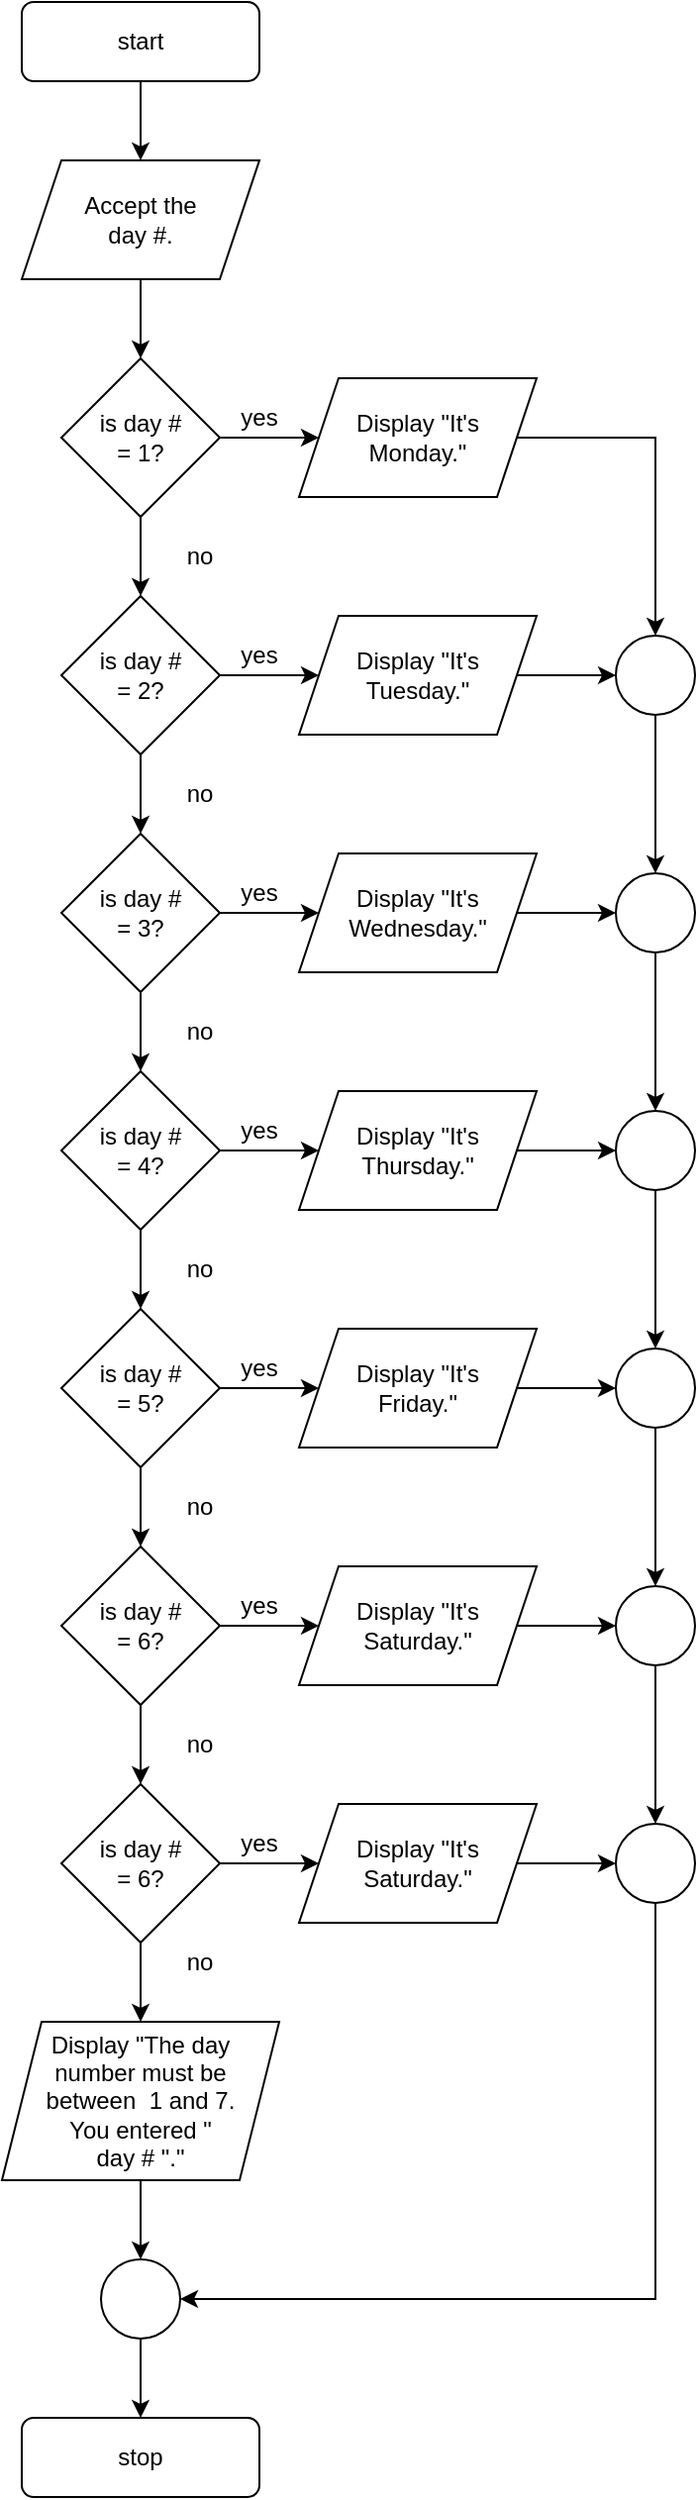 <mxfile version="13.7.6" type="device"><diagram id="C5RBs43oDa-KdzZeNtuy" name="Page-1"><mxGraphModel dx="868" dy="450" grid="1" gridSize="10" guides="1" tooltips="1" connect="1" arrows="1" fold="1" page="1" pageScale="1" pageWidth="827" pageHeight="1169" math="0" shadow="0"><root><mxCell id="WIyWlLk6GJQsqaUBKTNV-0"/><mxCell id="WIyWlLk6GJQsqaUBKTNV-1" parent="WIyWlLk6GJQsqaUBKTNV-0"/><mxCell id="gGLM_dUuAGosPenIIIuE-23" style="edgeStyle=orthogonalEdgeStyle;rounded=0;orthogonalLoop=1;jettySize=auto;html=1;entryX=0.5;entryY=0;entryDx=0;entryDy=0;" edge="1" parent="WIyWlLk6GJQsqaUBKTNV-1" source="WIyWlLk6GJQsqaUBKTNV-3" target="gGLM_dUuAGosPenIIIuE-4"><mxGeometry relative="1" as="geometry"/></mxCell><mxCell id="WIyWlLk6GJQsqaUBKTNV-3" value="start" style="rounded=1;whiteSpace=wrap;html=1;fontSize=12;glass=0;strokeWidth=1;shadow=0;" parent="WIyWlLk6GJQsqaUBKTNV-1" vertex="1"><mxGeometry x="160" y="200" width="120" height="40" as="geometry"/></mxCell><mxCell id="gGLM_dUuAGosPenIIIuE-8" style="edgeStyle=orthogonalEdgeStyle;rounded=0;orthogonalLoop=1;jettySize=auto;html=1;" edge="1" parent="WIyWlLk6GJQsqaUBKTNV-1" source="gGLM_dUuAGosPenIIIuE-4" target="gGLM_dUuAGosPenIIIuE-5"><mxGeometry relative="1" as="geometry"/></mxCell><mxCell id="gGLM_dUuAGosPenIIIuE-4" value="Accept the&lt;br&gt;day #." style="shape=parallelogram;perimeter=parallelogramPerimeter;whiteSpace=wrap;html=1;fixedSize=1;" vertex="1" parent="WIyWlLk6GJQsqaUBKTNV-1"><mxGeometry x="160" y="280" width="120" height="60" as="geometry"/></mxCell><mxCell id="gGLM_dUuAGosPenIIIuE-9" style="edgeStyle=orthogonalEdgeStyle;rounded=0;orthogonalLoop=1;jettySize=auto;html=1;entryX=0;entryY=0.5;entryDx=0;entryDy=0;" edge="1" parent="WIyWlLk6GJQsqaUBKTNV-1" source="gGLM_dUuAGosPenIIIuE-5" target="gGLM_dUuAGosPenIIIuE-7"><mxGeometry relative="1" as="geometry"/></mxCell><mxCell id="gGLM_dUuAGosPenIIIuE-15" style="edgeStyle=orthogonalEdgeStyle;rounded=0;orthogonalLoop=1;jettySize=auto;html=1;entryX=0.5;entryY=0;entryDx=0;entryDy=0;" edge="1" parent="WIyWlLk6GJQsqaUBKTNV-1" source="gGLM_dUuAGosPenIIIuE-5" target="gGLM_dUuAGosPenIIIuE-12"><mxGeometry relative="1" as="geometry"/></mxCell><mxCell id="gGLM_dUuAGosPenIIIuE-5" value="is day #&lt;br&gt;= 1?" style="rhombus;whiteSpace=wrap;html=1;" vertex="1" parent="WIyWlLk6GJQsqaUBKTNV-1"><mxGeometry x="180" y="380" width="80" height="80" as="geometry"/></mxCell><mxCell id="gGLM_dUuAGosPenIIIuE-55" style="edgeStyle=orthogonalEdgeStyle;rounded=0;orthogonalLoop=1;jettySize=auto;html=1;entryX=0.5;entryY=0;entryDx=0;entryDy=0;" edge="1" parent="WIyWlLk6GJQsqaUBKTNV-1" source="gGLM_dUuAGosPenIIIuE-7" target="gGLM_dUuAGosPenIIIuE-52"><mxGeometry relative="1" as="geometry"/></mxCell><mxCell id="gGLM_dUuAGosPenIIIuE-7" value="Display &quot;It's&lt;br&gt;Monday.&quot;" style="shape=parallelogram;perimeter=parallelogramPerimeter;whiteSpace=wrap;html=1;fixedSize=1;" vertex="1" parent="WIyWlLk6GJQsqaUBKTNV-1"><mxGeometry x="300" y="390" width="120" height="60" as="geometry"/></mxCell><mxCell id="gGLM_dUuAGosPenIIIuE-10" value="yes" style="text;html=1;strokeColor=none;fillColor=none;align=center;verticalAlign=middle;whiteSpace=wrap;rounded=0;" vertex="1" parent="WIyWlLk6GJQsqaUBKTNV-1"><mxGeometry x="260" y="400" width="40" height="20" as="geometry"/></mxCell><mxCell id="gGLM_dUuAGosPenIIIuE-11" style="edgeStyle=orthogonalEdgeStyle;rounded=0;orthogonalLoop=1;jettySize=auto;html=1;entryX=0;entryY=0.5;entryDx=0;entryDy=0;" edge="1" parent="WIyWlLk6GJQsqaUBKTNV-1" source="gGLM_dUuAGosPenIIIuE-12" target="gGLM_dUuAGosPenIIIuE-13"><mxGeometry relative="1" as="geometry"/></mxCell><mxCell id="gGLM_dUuAGosPenIIIuE-22" style="edgeStyle=orthogonalEdgeStyle;rounded=0;orthogonalLoop=1;jettySize=auto;html=1;entryX=0.5;entryY=0;entryDx=0;entryDy=0;" edge="1" parent="WIyWlLk6GJQsqaUBKTNV-1" source="gGLM_dUuAGosPenIIIuE-12" target="gGLM_dUuAGosPenIIIuE-18"><mxGeometry relative="1" as="geometry"/></mxCell><mxCell id="gGLM_dUuAGosPenIIIuE-12" value="is day #&lt;br&gt;= 2?" style="rhombus;whiteSpace=wrap;html=1;" vertex="1" parent="WIyWlLk6GJQsqaUBKTNV-1"><mxGeometry x="180" y="500" width="80" height="80" as="geometry"/></mxCell><mxCell id="gGLM_dUuAGosPenIIIuE-56" style="edgeStyle=orthogonalEdgeStyle;rounded=0;orthogonalLoop=1;jettySize=auto;html=1;entryX=0;entryY=0.5;entryDx=0;entryDy=0;" edge="1" parent="WIyWlLk6GJQsqaUBKTNV-1" source="gGLM_dUuAGosPenIIIuE-13" target="gGLM_dUuAGosPenIIIuE-52"><mxGeometry relative="1" as="geometry"/></mxCell><mxCell id="gGLM_dUuAGosPenIIIuE-13" value="Display &quot;It's&lt;br&gt;Tuesday.&quot;" style="shape=parallelogram;perimeter=parallelogramPerimeter;whiteSpace=wrap;html=1;fixedSize=1;" vertex="1" parent="WIyWlLk6GJQsqaUBKTNV-1"><mxGeometry x="300" y="510" width="120" height="60" as="geometry"/></mxCell><mxCell id="gGLM_dUuAGosPenIIIuE-14" value="yes" style="text;html=1;strokeColor=none;fillColor=none;align=center;verticalAlign=middle;whiteSpace=wrap;rounded=0;" vertex="1" parent="WIyWlLk6GJQsqaUBKTNV-1"><mxGeometry x="260" y="520" width="40" height="20" as="geometry"/></mxCell><mxCell id="gGLM_dUuAGosPenIIIuE-16" value="no" style="text;html=1;strokeColor=none;fillColor=none;align=center;verticalAlign=middle;whiteSpace=wrap;rounded=0;" vertex="1" parent="WIyWlLk6GJQsqaUBKTNV-1"><mxGeometry x="230" y="470" width="40" height="20" as="geometry"/></mxCell><mxCell id="gGLM_dUuAGosPenIIIuE-17" style="edgeStyle=orthogonalEdgeStyle;rounded=0;orthogonalLoop=1;jettySize=auto;html=1;entryX=0;entryY=0.5;entryDx=0;entryDy=0;" edge="1" parent="WIyWlLk6GJQsqaUBKTNV-1" source="gGLM_dUuAGosPenIIIuE-18" target="gGLM_dUuAGosPenIIIuE-19"><mxGeometry relative="1" as="geometry"/></mxCell><mxCell id="gGLM_dUuAGosPenIIIuE-29" style="edgeStyle=orthogonalEdgeStyle;rounded=0;orthogonalLoop=1;jettySize=auto;html=1;entryX=0.5;entryY=0;entryDx=0;entryDy=0;" edge="1" parent="WIyWlLk6GJQsqaUBKTNV-1" source="gGLM_dUuAGosPenIIIuE-18" target="gGLM_dUuAGosPenIIIuE-25"><mxGeometry relative="1" as="geometry"/></mxCell><mxCell id="gGLM_dUuAGosPenIIIuE-18" value="is day #&lt;br&gt;= 3?" style="rhombus;whiteSpace=wrap;html=1;" vertex="1" parent="WIyWlLk6GJQsqaUBKTNV-1"><mxGeometry x="180" y="620" width="80" height="80" as="geometry"/></mxCell><mxCell id="gGLM_dUuAGosPenIIIuE-58" style="edgeStyle=orthogonalEdgeStyle;rounded=0;orthogonalLoop=1;jettySize=auto;html=1;entryX=0;entryY=0.5;entryDx=0;entryDy=0;" edge="1" parent="WIyWlLk6GJQsqaUBKTNV-1" source="gGLM_dUuAGosPenIIIuE-19" target="gGLM_dUuAGosPenIIIuE-57"><mxGeometry relative="1" as="geometry"/></mxCell><mxCell id="gGLM_dUuAGosPenIIIuE-19" value="Display &quot;It's&lt;br&gt;Wednesday.&quot;" style="shape=parallelogram;perimeter=parallelogramPerimeter;whiteSpace=wrap;html=1;fixedSize=1;" vertex="1" parent="WIyWlLk6GJQsqaUBKTNV-1"><mxGeometry x="300" y="630" width="120" height="60" as="geometry"/></mxCell><mxCell id="gGLM_dUuAGosPenIIIuE-20" value="yes" style="text;html=1;strokeColor=none;fillColor=none;align=center;verticalAlign=middle;whiteSpace=wrap;rounded=0;" vertex="1" parent="WIyWlLk6GJQsqaUBKTNV-1"><mxGeometry x="260" y="640" width="40" height="20" as="geometry"/></mxCell><mxCell id="gGLM_dUuAGosPenIIIuE-21" value="no" style="text;html=1;strokeColor=none;fillColor=none;align=center;verticalAlign=middle;whiteSpace=wrap;rounded=0;" vertex="1" parent="WIyWlLk6GJQsqaUBKTNV-1"><mxGeometry x="230" y="590" width="40" height="20" as="geometry"/></mxCell><mxCell id="gGLM_dUuAGosPenIIIuE-24" style="edgeStyle=orthogonalEdgeStyle;rounded=0;orthogonalLoop=1;jettySize=auto;html=1;entryX=0;entryY=0.5;entryDx=0;entryDy=0;" edge="1" parent="WIyWlLk6GJQsqaUBKTNV-1" source="gGLM_dUuAGosPenIIIuE-25" target="gGLM_dUuAGosPenIIIuE-26"><mxGeometry relative="1" as="geometry"/></mxCell><mxCell id="gGLM_dUuAGosPenIIIuE-35" style="edgeStyle=orthogonalEdgeStyle;rounded=0;orthogonalLoop=1;jettySize=auto;html=1;entryX=0.5;entryY=0;entryDx=0;entryDy=0;" edge="1" parent="WIyWlLk6GJQsqaUBKTNV-1" source="gGLM_dUuAGosPenIIIuE-25" target="gGLM_dUuAGosPenIIIuE-31"><mxGeometry relative="1" as="geometry"/></mxCell><mxCell id="gGLM_dUuAGosPenIIIuE-25" value="is day #&lt;br&gt;= 4?" style="rhombus;whiteSpace=wrap;html=1;" vertex="1" parent="WIyWlLk6GJQsqaUBKTNV-1"><mxGeometry x="180" y="740" width="80" height="80" as="geometry"/></mxCell><mxCell id="gGLM_dUuAGosPenIIIuE-61" style="edgeStyle=orthogonalEdgeStyle;rounded=0;orthogonalLoop=1;jettySize=auto;html=1;entryX=0;entryY=0.5;entryDx=0;entryDy=0;" edge="1" parent="WIyWlLk6GJQsqaUBKTNV-1" source="gGLM_dUuAGosPenIIIuE-26" target="gGLM_dUuAGosPenIIIuE-60"><mxGeometry relative="1" as="geometry"/></mxCell><mxCell id="gGLM_dUuAGosPenIIIuE-26" value="Display &quot;It's&lt;br&gt;Thursday.&quot;" style="shape=parallelogram;perimeter=parallelogramPerimeter;whiteSpace=wrap;html=1;fixedSize=1;" vertex="1" parent="WIyWlLk6GJQsqaUBKTNV-1"><mxGeometry x="300" y="750" width="120" height="60" as="geometry"/></mxCell><mxCell id="gGLM_dUuAGosPenIIIuE-27" value="yes" style="text;html=1;strokeColor=none;fillColor=none;align=center;verticalAlign=middle;whiteSpace=wrap;rounded=0;" vertex="1" parent="WIyWlLk6GJQsqaUBKTNV-1"><mxGeometry x="260" y="760" width="40" height="20" as="geometry"/></mxCell><mxCell id="gGLM_dUuAGosPenIIIuE-28" value="no" style="text;html=1;strokeColor=none;fillColor=none;align=center;verticalAlign=middle;whiteSpace=wrap;rounded=0;" vertex="1" parent="WIyWlLk6GJQsqaUBKTNV-1"><mxGeometry x="230" y="710" width="40" height="20" as="geometry"/></mxCell><mxCell id="gGLM_dUuAGosPenIIIuE-30" style="edgeStyle=orthogonalEdgeStyle;rounded=0;orthogonalLoop=1;jettySize=auto;html=1;entryX=0;entryY=0.5;entryDx=0;entryDy=0;" edge="1" parent="WIyWlLk6GJQsqaUBKTNV-1" source="gGLM_dUuAGosPenIIIuE-31" target="gGLM_dUuAGosPenIIIuE-32"><mxGeometry relative="1" as="geometry"/></mxCell><mxCell id="gGLM_dUuAGosPenIIIuE-41" style="edgeStyle=orthogonalEdgeStyle;rounded=0;orthogonalLoop=1;jettySize=auto;html=1;entryX=0.5;entryY=0;entryDx=0;entryDy=0;" edge="1" parent="WIyWlLk6GJQsqaUBKTNV-1" source="gGLM_dUuAGosPenIIIuE-31" target="gGLM_dUuAGosPenIIIuE-37"><mxGeometry relative="1" as="geometry"/></mxCell><mxCell id="gGLM_dUuAGosPenIIIuE-31" value="is day #&lt;br&gt;= 5?" style="rhombus;whiteSpace=wrap;html=1;" vertex="1" parent="WIyWlLk6GJQsqaUBKTNV-1"><mxGeometry x="180" y="860" width="80" height="80" as="geometry"/></mxCell><mxCell id="gGLM_dUuAGosPenIIIuE-65" style="edgeStyle=orthogonalEdgeStyle;rounded=0;orthogonalLoop=1;jettySize=auto;html=1;entryX=0;entryY=0.5;entryDx=0;entryDy=0;" edge="1" parent="WIyWlLk6GJQsqaUBKTNV-1" source="gGLM_dUuAGosPenIIIuE-32" target="gGLM_dUuAGosPenIIIuE-63"><mxGeometry relative="1" as="geometry"/></mxCell><mxCell id="gGLM_dUuAGosPenIIIuE-32" value="Display &quot;It's&lt;br&gt;Friday.&quot;" style="shape=parallelogram;perimeter=parallelogramPerimeter;whiteSpace=wrap;html=1;fixedSize=1;" vertex="1" parent="WIyWlLk6GJQsqaUBKTNV-1"><mxGeometry x="300" y="870" width="120" height="60" as="geometry"/></mxCell><mxCell id="gGLM_dUuAGosPenIIIuE-33" value="yes" style="text;html=1;strokeColor=none;fillColor=none;align=center;verticalAlign=middle;whiteSpace=wrap;rounded=0;" vertex="1" parent="WIyWlLk6GJQsqaUBKTNV-1"><mxGeometry x="260" y="880" width="40" height="20" as="geometry"/></mxCell><mxCell id="gGLM_dUuAGosPenIIIuE-34" value="no" style="text;html=1;strokeColor=none;fillColor=none;align=center;verticalAlign=middle;whiteSpace=wrap;rounded=0;" vertex="1" parent="WIyWlLk6GJQsqaUBKTNV-1"><mxGeometry x="230" y="830" width="40" height="20" as="geometry"/></mxCell><mxCell id="gGLM_dUuAGosPenIIIuE-36" style="edgeStyle=orthogonalEdgeStyle;rounded=0;orthogonalLoop=1;jettySize=auto;html=1;entryX=0;entryY=0.5;entryDx=0;entryDy=0;" edge="1" parent="WIyWlLk6GJQsqaUBKTNV-1" source="gGLM_dUuAGosPenIIIuE-37" target="gGLM_dUuAGosPenIIIuE-38"><mxGeometry relative="1" as="geometry"/></mxCell><mxCell id="gGLM_dUuAGosPenIIIuE-47" style="edgeStyle=orthogonalEdgeStyle;rounded=0;orthogonalLoop=1;jettySize=auto;html=1;entryX=0.5;entryY=0;entryDx=0;entryDy=0;" edge="1" parent="WIyWlLk6GJQsqaUBKTNV-1" source="gGLM_dUuAGosPenIIIuE-37" target="gGLM_dUuAGosPenIIIuE-43"><mxGeometry relative="1" as="geometry"/></mxCell><mxCell id="gGLM_dUuAGosPenIIIuE-37" value="is day #&lt;br&gt;= 6?" style="rhombus;whiteSpace=wrap;html=1;" vertex="1" parent="WIyWlLk6GJQsqaUBKTNV-1"><mxGeometry x="180" y="980" width="80" height="80" as="geometry"/></mxCell><mxCell id="gGLM_dUuAGosPenIIIuE-67" style="edgeStyle=orthogonalEdgeStyle;rounded=0;orthogonalLoop=1;jettySize=auto;html=1;entryX=0;entryY=0.5;entryDx=0;entryDy=0;" edge="1" parent="WIyWlLk6GJQsqaUBKTNV-1" source="gGLM_dUuAGosPenIIIuE-38" target="gGLM_dUuAGosPenIIIuE-66"><mxGeometry relative="1" as="geometry"/></mxCell><mxCell id="gGLM_dUuAGosPenIIIuE-38" value="Display &quot;It's&lt;br&gt;Saturday.&quot;" style="shape=parallelogram;perimeter=parallelogramPerimeter;whiteSpace=wrap;html=1;fixedSize=1;" vertex="1" parent="WIyWlLk6GJQsqaUBKTNV-1"><mxGeometry x="300" y="990" width="120" height="60" as="geometry"/></mxCell><mxCell id="gGLM_dUuAGosPenIIIuE-39" value="yes" style="text;html=1;strokeColor=none;fillColor=none;align=center;verticalAlign=middle;whiteSpace=wrap;rounded=0;" vertex="1" parent="WIyWlLk6GJQsqaUBKTNV-1"><mxGeometry x="260" y="1000" width="40" height="20" as="geometry"/></mxCell><mxCell id="gGLM_dUuAGosPenIIIuE-40" value="no" style="text;html=1;strokeColor=none;fillColor=none;align=center;verticalAlign=middle;whiteSpace=wrap;rounded=0;" vertex="1" parent="WIyWlLk6GJQsqaUBKTNV-1"><mxGeometry x="230" y="950" width="40" height="20" as="geometry"/></mxCell><mxCell id="gGLM_dUuAGosPenIIIuE-42" style="edgeStyle=orthogonalEdgeStyle;rounded=0;orthogonalLoop=1;jettySize=auto;html=1;entryX=0;entryY=0.5;entryDx=0;entryDy=0;" edge="1" parent="WIyWlLk6GJQsqaUBKTNV-1" source="gGLM_dUuAGosPenIIIuE-43" target="gGLM_dUuAGosPenIIIuE-44"><mxGeometry relative="1" as="geometry"/></mxCell><mxCell id="gGLM_dUuAGosPenIIIuE-49" style="edgeStyle=orthogonalEdgeStyle;rounded=0;orthogonalLoop=1;jettySize=auto;html=1;entryX=0.5;entryY=0;entryDx=0;entryDy=0;" edge="1" parent="WIyWlLk6GJQsqaUBKTNV-1" source="gGLM_dUuAGosPenIIIuE-43" target="gGLM_dUuAGosPenIIIuE-48"><mxGeometry relative="1" as="geometry"/></mxCell><mxCell id="gGLM_dUuAGosPenIIIuE-43" value="is day #&lt;br&gt;= 6?" style="rhombus;whiteSpace=wrap;html=1;" vertex="1" parent="WIyWlLk6GJQsqaUBKTNV-1"><mxGeometry x="180" y="1100" width="80" height="80" as="geometry"/></mxCell><mxCell id="gGLM_dUuAGosPenIIIuE-70" style="edgeStyle=orthogonalEdgeStyle;rounded=0;orthogonalLoop=1;jettySize=auto;html=1;entryX=0;entryY=0.5;entryDx=0;entryDy=0;" edge="1" parent="WIyWlLk6GJQsqaUBKTNV-1" source="gGLM_dUuAGosPenIIIuE-44" target="gGLM_dUuAGosPenIIIuE-69"><mxGeometry relative="1" as="geometry"/></mxCell><mxCell id="gGLM_dUuAGosPenIIIuE-44" value="Display &quot;It's&lt;br&gt;Saturday.&quot;" style="shape=parallelogram;perimeter=parallelogramPerimeter;whiteSpace=wrap;html=1;fixedSize=1;" vertex="1" parent="WIyWlLk6GJQsqaUBKTNV-1"><mxGeometry x="300" y="1110" width="120" height="60" as="geometry"/></mxCell><mxCell id="gGLM_dUuAGosPenIIIuE-45" value="yes" style="text;html=1;strokeColor=none;fillColor=none;align=center;verticalAlign=middle;whiteSpace=wrap;rounded=0;" vertex="1" parent="WIyWlLk6GJQsqaUBKTNV-1"><mxGeometry x="260" y="1120" width="40" height="20" as="geometry"/></mxCell><mxCell id="gGLM_dUuAGosPenIIIuE-46" value="no" style="text;html=1;strokeColor=none;fillColor=none;align=center;verticalAlign=middle;whiteSpace=wrap;rounded=0;" vertex="1" parent="WIyWlLk6GJQsqaUBKTNV-1"><mxGeometry x="230" y="1070" width="40" height="20" as="geometry"/></mxCell><mxCell id="gGLM_dUuAGosPenIIIuE-51" style="edgeStyle=orthogonalEdgeStyle;rounded=0;orthogonalLoop=1;jettySize=auto;html=1;entryX=0.5;entryY=0;entryDx=0;entryDy=0;" edge="1" parent="WIyWlLk6GJQsqaUBKTNV-1" source="gGLM_dUuAGosPenIIIuE-48" target="gGLM_dUuAGosPenIIIuE-50"><mxGeometry relative="1" as="geometry"/></mxCell><mxCell id="gGLM_dUuAGosPenIIIuE-48" value="Display &quot;The day&lt;br&gt;number must be&lt;br&gt;between&amp;nbsp;&amp;nbsp;1 and&amp;nbsp;7.&lt;br&gt;You entered &quot;&lt;br&gt;day #&amp;nbsp;&quot;.&quot;" style="shape=parallelogram;perimeter=parallelogramPerimeter;whiteSpace=wrap;html=1;fixedSize=1;" vertex="1" parent="WIyWlLk6GJQsqaUBKTNV-1"><mxGeometry x="150" y="1220" width="140" height="80" as="geometry"/></mxCell><mxCell id="gGLM_dUuAGosPenIIIuE-74" style="edgeStyle=orthogonalEdgeStyle;rounded=0;orthogonalLoop=1;jettySize=auto;html=1;entryX=0.5;entryY=0;entryDx=0;entryDy=0;" edge="1" parent="WIyWlLk6GJQsqaUBKTNV-1" source="gGLM_dUuAGosPenIIIuE-50" target="gGLM_dUuAGosPenIIIuE-73"><mxGeometry relative="1" as="geometry"/></mxCell><mxCell id="gGLM_dUuAGosPenIIIuE-50" value="" style="ellipse;whiteSpace=wrap;html=1;aspect=fixed;" vertex="1" parent="WIyWlLk6GJQsqaUBKTNV-1"><mxGeometry x="200" y="1340" width="40" height="40" as="geometry"/></mxCell><mxCell id="gGLM_dUuAGosPenIIIuE-59" style="edgeStyle=orthogonalEdgeStyle;rounded=0;orthogonalLoop=1;jettySize=auto;html=1;entryX=0.5;entryY=0;entryDx=0;entryDy=0;" edge="1" parent="WIyWlLk6GJQsqaUBKTNV-1" source="gGLM_dUuAGosPenIIIuE-52" target="gGLM_dUuAGosPenIIIuE-57"><mxGeometry relative="1" as="geometry"/></mxCell><mxCell id="gGLM_dUuAGosPenIIIuE-52" value="" style="ellipse;whiteSpace=wrap;html=1;aspect=fixed;" vertex="1" parent="WIyWlLk6GJQsqaUBKTNV-1"><mxGeometry x="460" y="520" width="40" height="40" as="geometry"/></mxCell><mxCell id="gGLM_dUuAGosPenIIIuE-62" style="edgeStyle=orthogonalEdgeStyle;rounded=0;orthogonalLoop=1;jettySize=auto;html=1;entryX=0.5;entryY=0;entryDx=0;entryDy=0;" edge="1" parent="WIyWlLk6GJQsqaUBKTNV-1" source="gGLM_dUuAGosPenIIIuE-57" target="gGLM_dUuAGosPenIIIuE-60"><mxGeometry relative="1" as="geometry"/></mxCell><mxCell id="gGLM_dUuAGosPenIIIuE-57" value="" style="ellipse;whiteSpace=wrap;html=1;aspect=fixed;" vertex="1" parent="WIyWlLk6GJQsqaUBKTNV-1"><mxGeometry x="460" y="640" width="40" height="40" as="geometry"/></mxCell><mxCell id="gGLM_dUuAGosPenIIIuE-64" style="edgeStyle=orthogonalEdgeStyle;rounded=0;orthogonalLoop=1;jettySize=auto;html=1;entryX=0.5;entryY=0;entryDx=0;entryDy=0;" edge="1" parent="WIyWlLk6GJQsqaUBKTNV-1" source="gGLM_dUuAGosPenIIIuE-60" target="gGLM_dUuAGosPenIIIuE-63"><mxGeometry relative="1" as="geometry"/></mxCell><mxCell id="gGLM_dUuAGosPenIIIuE-60" value="" style="ellipse;whiteSpace=wrap;html=1;aspect=fixed;" vertex="1" parent="WIyWlLk6GJQsqaUBKTNV-1"><mxGeometry x="460" y="760" width="40" height="40" as="geometry"/></mxCell><mxCell id="gGLM_dUuAGosPenIIIuE-68" style="edgeStyle=orthogonalEdgeStyle;rounded=0;orthogonalLoop=1;jettySize=auto;html=1;entryX=0.5;entryY=0;entryDx=0;entryDy=0;" edge="1" parent="WIyWlLk6GJQsqaUBKTNV-1" source="gGLM_dUuAGosPenIIIuE-63" target="gGLM_dUuAGosPenIIIuE-66"><mxGeometry relative="1" as="geometry"/></mxCell><mxCell id="gGLM_dUuAGosPenIIIuE-63" value="" style="ellipse;whiteSpace=wrap;html=1;aspect=fixed;" vertex="1" parent="WIyWlLk6GJQsqaUBKTNV-1"><mxGeometry x="460" y="880" width="40" height="40" as="geometry"/></mxCell><mxCell id="gGLM_dUuAGosPenIIIuE-71" style="edgeStyle=orthogonalEdgeStyle;rounded=0;orthogonalLoop=1;jettySize=auto;html=1;" edge="1" parent="WIyWlLk6GJQsqaUBKTNV-1" source="gGLM_dUuAGosPenIIIuE-66" target="gGLM_dUuAGosPenIIIuE-69"><mxGeometry relative="1" as="geometry"/></mxCell><mxCell id="gGLM_dUuAGosPenIIIuE-66" value="" style="ellipse;whiteSpace=wrap;html=1;aspect=fixed;" vertex="1" parent="WIyWlLk6GJQsqaUBKTNV-1"><mxGeometry x="460" y="1000" width="40" height="40" as="geometry"/></mxCell><mxCell id="gGLM_dUuAGosPenIIIuE-72" style="edgeStyle=orthogonalEdgeStyle;rounded=0;orthogonalLoop=1;jettySize=auto;html=1;entryX=1;entryY=0.5;entryDx=0;entryDy=0;" edge="1" parent="WIyWlLk6GJQsqaUBKTNV-1" source="gGLM_dUuAGosPenIIIuE-69" target="gGLM_dUuAGosPenIIIuE-50"><mxGeometry relative="1" as="geometry"><Array as="points"><mxPoint x="480" y="1360"/></Array></mxGeometry></mxCell><mxCell id="gGLM_dUuAGosPenIIIuE-69" value="" style="ellipse;whiteSpace=wrap;html=1;aspect=fixed;" vertex="1" parent="WIyWlLk6GJQsqaUBKTNV-1"><mxGeometry x="460" y="1120" width="40" height="40" as="geometry"/></mxCell><mxCell id="gGLM_dUuAGosPenIIIuE-73" value="stop" style="rounded=1;whiteSpace=wrap;html=1;" vertex="1" parent="WIyWlLk6GJQsqaUBKTNV-1"><mxGeometry x="160" y="1420" width="120" height="40" as="geometry"/></mxCell><mxCell id="gGLM_dUuAGosPenIIIuE-75" value="no" style="text;html=1;strokeColor=none;fillColor=none;align=center;verticalAlign=middle;whiteSpace=wrap;rounded=0;" vertex="1" parent="WIyWlLk6GJQsqaUBKTNV-1"><mxGeometry x="230" y="1180" width="40" height="20" as="geometry"/></mxCell></root></mxGraphModel></diagram></mxfile>